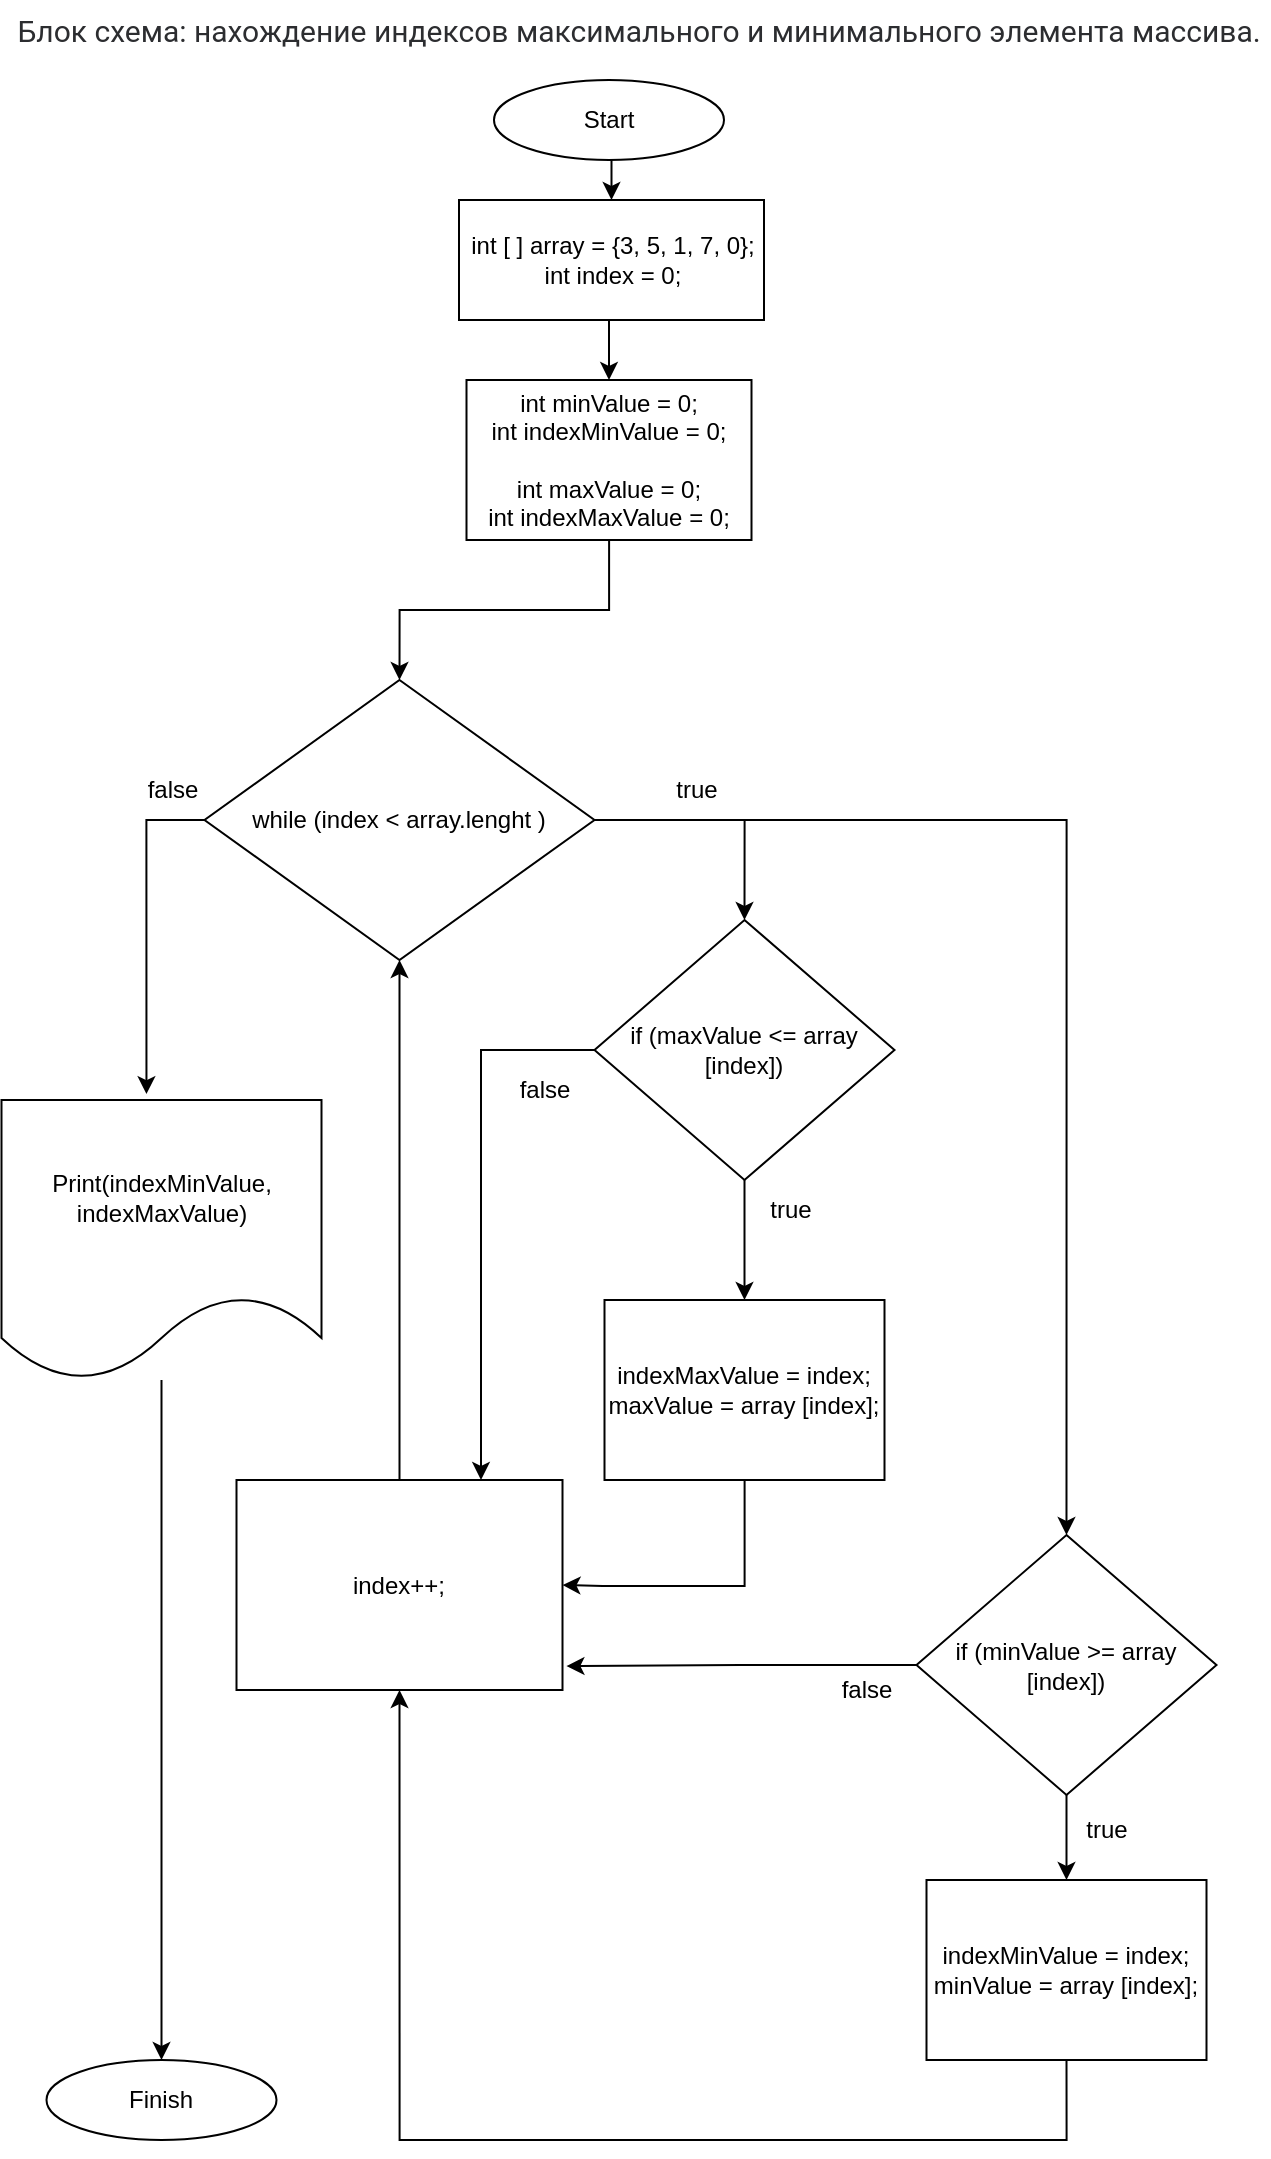<mxfile version="20.7.4" type="device"><diagram id="TnG66CAzYWr3igjfUo7B" name="Страница 1"><mxGraphModel dx="2885" dy="1188" grid="1" gridSize="10" guides="1" tooltips="1" connect="1" arrows="1" fold="1" page="1" pageScale="1" pageWidth="827" pageHeight="1169" math="0" shadow="0"><root><mxCell id="0"/><mxCell id="1" parent="0"/><mxCell id="HH1L0CpnwbnB4QPpxAhw-2" value="&lt;div style=&quot;text-align: center;&quot;&gt;&lt;span style=&quot;background-color: rgb(255, 255, 255); color: rgb(44, 45, 48); font-family: Roboto, &amp;quot;San Francisco&amp;quot;, &amp;quot;Helvetica Neue&amp;quot;, Helvetica, Arial; font-size: 15px; text-align: start;&quot;&gt;Блок схема: нахождение индексов максимального и минимального элемента массива.&lt;/span&gt;&lt;/div&gt;" style="text;html=1;align=center;verticalAlign=middle;resizable=0;points=[];autosize=1;strokeColor=none;fillColor=none;" parent="1" vertex="1"><mxGeometry x="-710" y="10" width="630" height="30" as="geometry"/></mxCell><mxCell id="HH1L0CpnwbnB4QPpxAhw-7" style="edgeStyle=orthogonalEdgeStyle;rounded=0;orthogonalLoop=1;jettySize=auto;html=1;exitX=0.5;exitY=1;exitDx=0;exitDy=0;entryX=0.5;entryY=0;entryDx=0;entryDy=0;" parent="1" target="HH1L0CpnwbnB4QPpxAhw-5" edge="1"><mxGeometry relative="1" as="geometry"><mxPoint x="-408.25" y="90" as="sourcePoint"/></mxGeometry></mxCell><mxCell id="HH1L0CpnwbnB4QPpxAhw-3" value="Start" style="ellipse;whiteSpace=wrap;html=1;" parent="1" vertex="1"><mxGeometry x="-467" y="50" width="115" height="40" as="geometry"/></mxCell><mxCell id="HH1L0CpnwbnB4QPpxAhw-4" value="Finish" style="ellipse;whiteSpace=wrap;html=1;" parent="1" vertex="1"><mxGeometry x="-690.75" y="1040" width="115" height="40" as="geometry"/></mxCell><mxCell id="HH1L0CpnwbnB4QPpxAhw-8" style="edgeStyle=orthogonalEdgeStyle;rounded=0;orthogonalLoop=1;jettySize=auto;html=1;exitX=0.5;exitY=1;exitDx=0;exitDy=0;entryX=0.5;entryY=0;entryDx=0;entryDy=0;" parent="1" source="HH1L0CpnwbnB4QPpxAhw-5" target="HH1L0CpnwbnB4QPpxAhw-6" edge="1"><mxGeometry relative="1" as="geometry"/></mxCell><mxCell id="HH1L0CpnwbnB4QPpxAhw-5" value="int [ ] array = {3, 5, 1, 7, 0};&lt;br&gt;int index = 0;" style="rounded=0;whiteSpace=wrap;html=1;" parent="1" vertex="1"><mxGeometry x="-484.5" y="110" width="152.5" height="60" as="geometry"/></mxCell><mxCell id="HH1L0CpnwbnB4QPpxAhw-18" style="edgeStyle=orthogonalEdgeStyle;rounded=0;orthogonalLoop=1;jettySize=auto;html=1;entryX=0.5;entryY=0;entryDx=0;entryDy=0;" parent="1" source="HH1L0CpnwbnB4QPpxAhw-6" target="HH1L0CpnwbnB4QPpxAhw-9" edge="1"><mxGeometry relative="1" as="geometry"/></mxCell><mxCell id="HH1L0CpnwbnB4QPpxAhw-6" value="int minValue = 0;&lt;br&gt;int indexMinValue = 0;&lt;br&gt;&lt;br&gt;int maxValue = 0;&lt;br&gt;int indexMaxValue = 0;" style="rounded=0;whiteSpace=wrap;html=1;" parent="1" vertex="1"><mxGeometry x="-480.75" y="200" width="142.5" height="80" as="geometry"/></mxCell><mxCell id="HH1L0CpnwbnB4QPpxAhw-26" style="edgeStyle=orthogonalEdgeStyle;rounded=0;orthogonalLoop=1;jettySize=auto;html=1;entryX=0.5;entryY=0;entryDx=0;entryDy=0;" parent="1" source="HH1L0CpnwbnB4QPpxAhw-9" target="HH1L0CpnwbnB4QPpxAhw-25" edge="1"><mxGeometry relative="1" as="geometry"/></mxCell><mxCell id="HH1L0CpnwbnB4QPpxAhw-42" style="edgeStyle=orthogonalEdgeStyle;rounded=0;orthogonalLoop=1;jettySize=auto;html=1;entryX=0.5;entryY=0;entryDx=0;entryDy=0;" parent="1" source="HH1L0CpnwbnB4QPpxAhw-9" target="HH1L0CpnwbnB4QPpxAhw-32" edge="1"><mxGeometry relative="1" as="geometry"><Array as="points"><mxPoint x="-341.75" y="420"/></Array></mxGeometry></mxCell><mxCell id="HH1L0CpnwbnB4QPpxAhw-51" style="edgeStyle=orthogonalEdgeStyle;rounded=0;orthogonalLoop=1;jettySize=auto;html=1;entryX=0.453;entryY=-0.021;entryDx=0;entryDy=0;entryPerimeter=0;" parent="1" source="HH1L0CpnwbnB4QPpxAhw-9" target="HH1L0CpnwbnB4QPpxAhw-13" edge="1"><mxGeometry relative="1" as="geometry"><Array as="points"><mxPoint x="-640.75" y="420"/></Array></mxGeometry></mxCell><mxCell id="HH1L0CpnwbnB4QPpxAhw-9" value="while (index &amp;lt; array.lenght )" style="rhombus;whiteSpace=wrap;html=1;" parent="1" vertex="1"><mxGeometry x="-611.75" y="350" width="195" height="140" as="geometry"/></mxCell><mxCell id="OwfPAbtW1SRAM8377ppz-1" style="edgeStyle=orthogonalEdgeStyle;rounded=0;orthogonalLoop=1;jettySize=auto;html=1;entryX=0.5;entryY=0;entryDx=0;entryDy=0;" edge="1" parent="1" source="HH1L0CpnwbnB4QPpxAhw-13" target="HH1L0CpnwbnB4QPpxAhw-4"><mxGeometry relative="1" as="geometry"/></mxCell><mxCell id="HH1L0CpnwbnB4QPpxAhw-13" value="Print(indexMinValue, indexMaxValue)" style="shape=document;whiteSpace=wrap;html=1;boundedLbl=1;" parent="1" vertex="1"><mxGeometry x="-713.25" y="560" width="160" height="140" as="geometry"/></mxCell><mxCell id="HH1L0CpnwbnB4QPpxAhw-15" value="false" style="text;html=1;align=center;verticalAlign=middle;resizable=0;points=[];autosize=1;strokeColor=none;fillColor=none;" parent="1" vertex="1"><mxGeometry x="-653.25" y="390" width="50" height="30" as="geometry"/></mxCell><mxCell id="HH1L0CpnwbnB4QPpxAhw-17" value="true" style="text;html=1;align=center;verticalAlign=middle;resizable=0;points=[];autosize=1;strokeColor=none;fillColor=none;" parent="1" vertex="1"><mxGeometry x="-385.75" y="390" width="40" height="30" as="geometry"/></mxCell><mxCell id="HH1L0CpnwbnB4QPpxAhw-28" style="edgeStyle=orthogonalEdgeStyle;rounded=0;orthogonalLoop=1;jettySize=auto;html=1;entryX=0.5;entryY=0;entryDx=0;entryDy=0;" parent="1" source="HH1L0CpnwbnB4QPpxAhw-25" target="HH1L0CpnwbnB4QPpxAhw-27" edge="1"><mxGeometry relative="1" as="geometry"/></mxCell><mxCell id="HH1L0CpnwbnB4QPpxAhw-48" style="edgeStyle=orthogonalEdgeStyle;rounded=0;orthogonalLoop=1;jettySize=auto;html=1;exitX=0;exitY=0.5;exitDx=0;exitDy=0;entryX=1.012;entryY=0.886;entryDx=0;entryDy=0;entryPerimeter=0;" parent="1" source="HH1L0CpnwbnB4QPpxAhw-25" target="HH1L0CpnwbnB4QPpxAhw-37" edge="1"><mxGeometry relative="1" as="geometry"/></mxCell><mxCell id="HH1L0CpnwbnB4QPpxAhw-25" value="if (minValue &amp;gt;= array [index])" style="rhombus;whiteSpace=wrap;html=1;" parent="1" vertex="1"><mxGeometry x="-255.75" y="777.5" width="150" height="130" as="geometry"/></mxCell><mxCell id="HH1L0CpnwbnB4QPpxAhw-40" style="edgeStyle=orthogonalEdgeStyle;rounded=0;orthogonalLoop=1;jettySize=auto;html=1;exitX=0.5;exitY=1;exitDx=0;exitDy=0;entryX=0.5;entryY=1;entryDx=0;entryDy=0;" parent="1" source="HH1L0CpnwbnB4QPpxAhw-27" target="HH1L0CpnwbnB4QPpxAhw-37" edge="1"><mxGeometry relative="1" as="geometry"><Array as="points"><mxPoint x="-180.75" y="1080"/><mxPoint x="-513.75" y="1080"/></Array></mxGeometry></mxCell><mxCell id="HH1L0CpnwbnB4QPpxAhw-27" value="indexMinValue = index;&lt;br&gt;minValue = array [index];" style="rounded=0;whiteSpace=wrap;html=1;" parent="1" vertex="1"><mxGeometry x="-250.75" y="950" width="140" height="90" as="geometry"/></mxCell><mxCell id="HH1L0CpnwbnB4QPpxAhw-29" value="true" style="text;html=1;align=center;verticalAlign=middle;resizable=0;points=[];autosize=1;strokeColor=none;fillColor=none;" parent="1" vertex="1"><mxGeometry x="-180.75" y="910" width="40" height="30" as="geometry"/></mxCell><mxCell id="HH1L0CpnwbnB4QPpxAhw-36" style="edgeStyle=orthogonalEdgeStyle;rounded=0;orthogonalLoop=1;jettySize=auto;html=1;entryX=0.5;entryY=0;entryDx=0;entryDy=0;" parent="1" source="HH1L0CpnwbnB4QPpxAhw-32" target="HH1L0CpnwbnB4QPpxAhw-33" edge="1"><mxGeometry relative="1" as="geometry"/></mxCell><mxCell id="HH1L0CpnwbnB4QPpxAhw-45" style="edgeStyle=orthogonalEdgeStyle;rounded=0;orthogonalLoop=1;jettySize=auto;html=1;entryX=0.75;entryY=0;entryDx=0;entryDy=0;" parent="1" source="HH1L0CpnwbnB4QPpxAhw-32" target="HH1L0CpnwbnB4QPpxAhw-37" edge="1"><mxGeometry relative="1" as="geometry"/></mxCell><mxCell id="HH1L0CpnwbnB4QPpxAhw-32" value="if (maxValue &amp;lt;= array [index])" style="rhombus;whiteSpace=wrap;html=1;" parent="1" vertex="1"><mxGeometry x="-416.75" y="470" width="150" height="130" as="geometry"/></mxCell><mxCell id="HH1L0CpnwbnB4QPpxAhw-49" style="edgeStyle=orthogonalEdgeStyle;rounded=0;orthogonalLoop=1;jettySize=auto;html=1;entryX=1;entryY=0.5;entryDx=0;entryDy=0;" parent="1" source="HH1L0CpnwbnB4QPpxAhw-33" target="HH1L0CpnwbnB4QPpxAhw-37" edge="1"><mxGeometry relative="1" as="geometry"><Array as="points"><mxPoint x="-340.75" y="803"/><mxPoint x="-412.75" y="803"/></Array></mxGeometry></mxCell><mxCell id="HH1L0CpnwbnB4QPpxAhw-33" value="indexMaxValue = index;&lt;br&gt;maxValue = array [index];" style="rounded=0;whiteSpace=wrap;html=1;" parent="1" vertex="1"><mxGeometry x="-411.75" y="660" width="140" height="90" as="geometry"/></mxCell><mxCell id="HH1L0CpnwbnB4QPpxAhw-38" style="edgeStyle=orthogonalEdgeStyle;rounded=0;orthogonalLoop=1;jettySize=auto;html=1;entryX=0.5;entryY=1;entryDx=0;entryDy=0;" parent="1" source="HH1L0CpnwbnB4QPpxAhw-37" target="HH1L0CpnwbnB4QPpxAhw-9" edge="1"><mxGeometry relative="1" as="geometry"/></mxCell><mxCell id="HH1L0CpnwbnB4QPpxAhw-37" value="index++;" style="rounded=0;whiteSpace=wrap;html=1;" parent="1" vertex="1"><mxGeometry x="-595.75" y="750" width="163" height="105" as="geometry"/></mxCell><mxCell id="HH1L0CpnwbnB4QPpxAhw-41" value="true" style="text;html=1;align=center;verticalAlign=middle;resizable=0;points=[];autosize=1;strokeColor=none;fillColor=none;" parent="1" vertex="1"><mxGeometry x="-339.5" y="600" width="40" height="30" as="geometry"/></mxCell><mxCell id="HH1L0CpnwbnB4QPpxAhw-46" value="false" style="text;html=1;align=center;verticalAlign=middle;resizable=0;points=[];autosize=1;strokeColor=none;fillColor=none;" parent="1" vertex="1"><mxGeometry x="-466.75" y="540" width="50" height="30" as="geometry"/></mxCell><mxCell id="HH1L0CpnwbnB4QPpxAhw-50" value="false" style="text;html=1;align=center;verticalAlign=middle;resizable=0;points=[];autosize=1;strokeColor=none;fillColor=none;" parent="1" vertex="1"><mxGeometry x="-305.75" y="840" width="50" height="30" as="geometry"/></mxCell></root></mxGraphModel></diagram></mxfile>